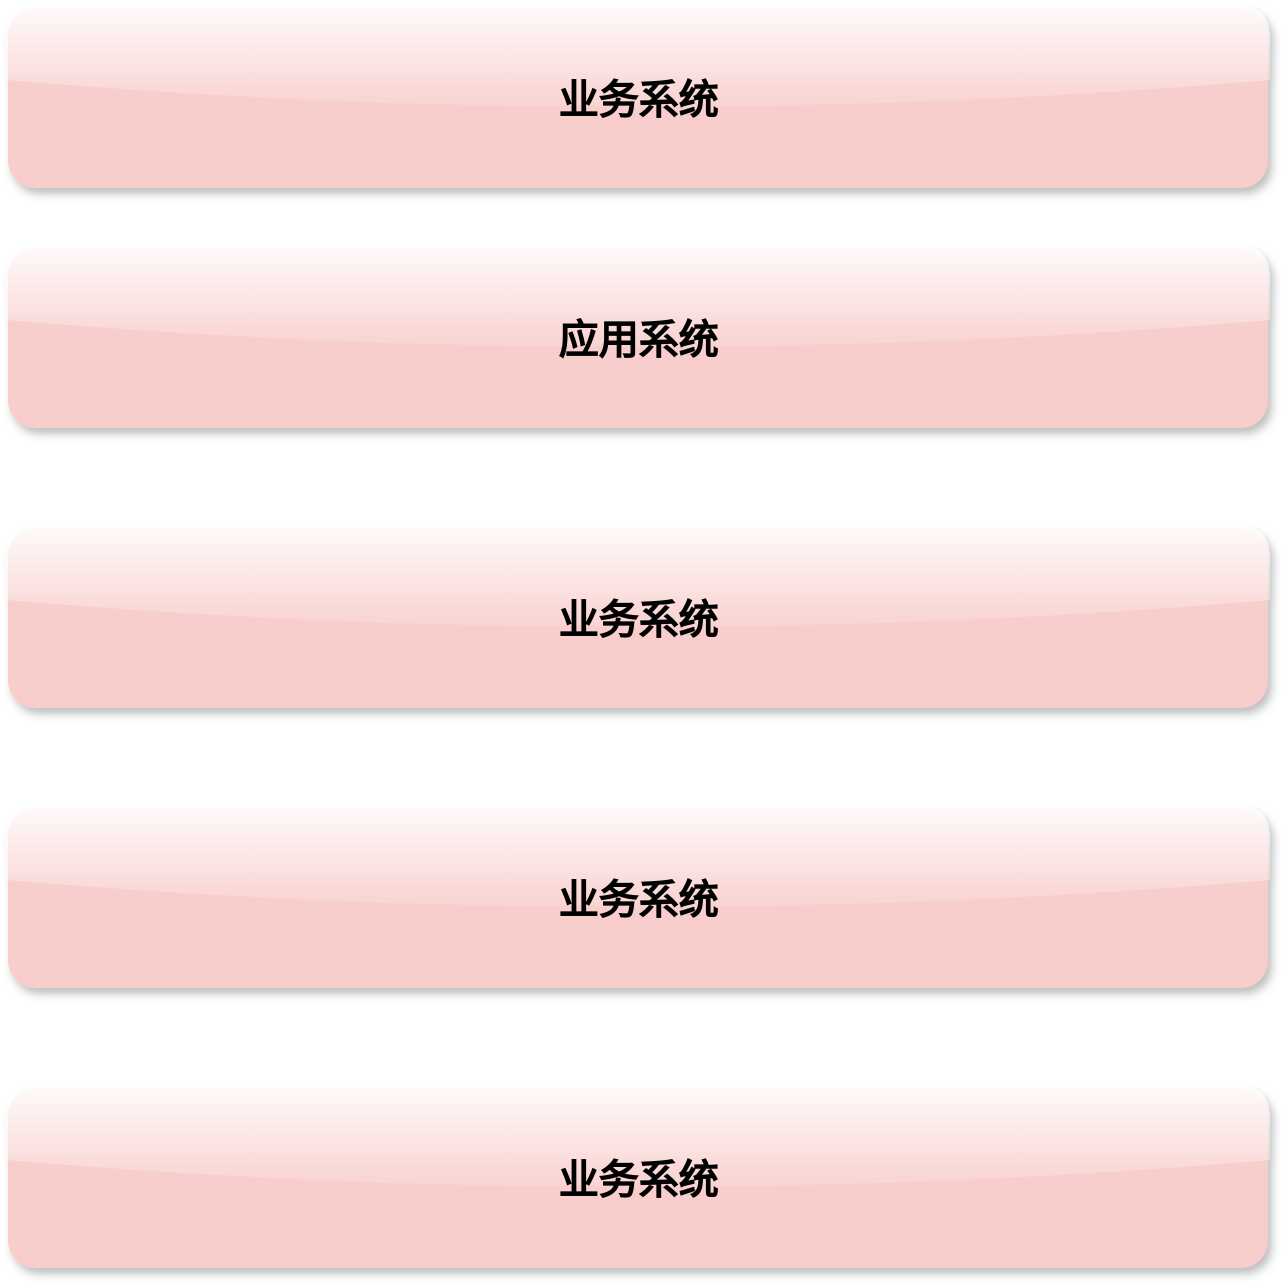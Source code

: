 <mxfile version="14.2.4" type="github">
  <diagram id="Ht1M8jgEwFfnCIfOTk4-" name="Page-1">
    <mxGraphModel dx="820" dy="764" grid="1" gridSize="10" guides="1" tooltips="1" connect="1" arrows="1" fold="1" page="1" pageScale="1" pageWidth="1169" pageHeight="827" math="0" shadow="0">
      <root>
        <mxCell id="0" />
        <mxCell id="1" parent="0" />
        <mxCell id="lQgXDZfwhlYCzSRcnn0m-1" value="&lt;b&gt;&lt;font style=&quot;font-size: 20px&quot;&gt;应用系统&lt;/font&gt;&lt;/b&gt;" style="rounded=1;whiteSpace=wrap;html=1;fillColor=#f8cecc;strokeColor=none;shadow=1;sketch=0;glass=1;" vertex="1" parent="1">
          <mxGeometry x="250" y="210" width="630" height="90" as="geometry" />
        </mxCell>
        <mxCell id="lQgXDZfwhlYCzSRcnn0m-4" value="&lt;b&gt;&lt;font style=&quot;font-size: 20px&quot;&gt;业务系统&lt;/font&gt;&lt;/b&gt;" style="rounded=1;whiteSpace=wrap;html=1;fillColor=#f8cecc;strokeColor=none;shadow=1;sketch=0;glass=1;" vertex="1" parent="1">
          <mxGeometry x="250" y="350" width="630" height="90" as="geometry" />
        </mxCell>
        <mxCell id="lQgXDZfwhlYCzSRcnn0m-5" value="&lt;b&gt;&lt;font style=&quot;font-size: 20px&quot;&gt;业务系统&lt;/font&gt;&lt;/b&gt;" style="rounded=1;whiteSpace=wrap;html=1;fillColor=#f8cecc;strokeColor=none;shadow=1;sketch=0;glass=1;" vertex="1" parent="1">
          <mxGeometry x="250" y="490" width="630" height="90" as="geometry" />
        </mxCell>
        <mxCell id="lQgXDZfwhlYCzSRcnn0m-6" value="&lt;b&gt;&lt;font style=&quot;font-size: 20px&quot;&gt;业务系统&lt;/font&gt;&lt;/b&gt;" style="rounded=1;whiteSpace=wrap;html=1;fillColor=#f8cecc;strokeColor=none;shadow=1;sketch=0;glass=1;" vertex="1" parent="1">
          <mxGeometry x="250" y="630" width="630" height="90" as="geometry" />
        </mxCell>
        <mxCell id="lQgXDZfwhlYCzSRcnn0m-7" value="&lt;b&gt;&lt;font style=&quot;font-size: 20px&quot;&gt;业务系统&lt;/font&gt;&lt;/b&gt;" style="rounded=1;whiteSpace=wrap;html=1;fillColor=#f8cecc;strokeColor=none;shadow=1;sketch=0;glass=1;" vertex="1" parent="1">
          <mxGeometry x="250" y="90" width="630" height="90" as="geometry" />
        </mxCell>
      </root>
    </mxGraphModel>
  </diagram>
</mxfile>
